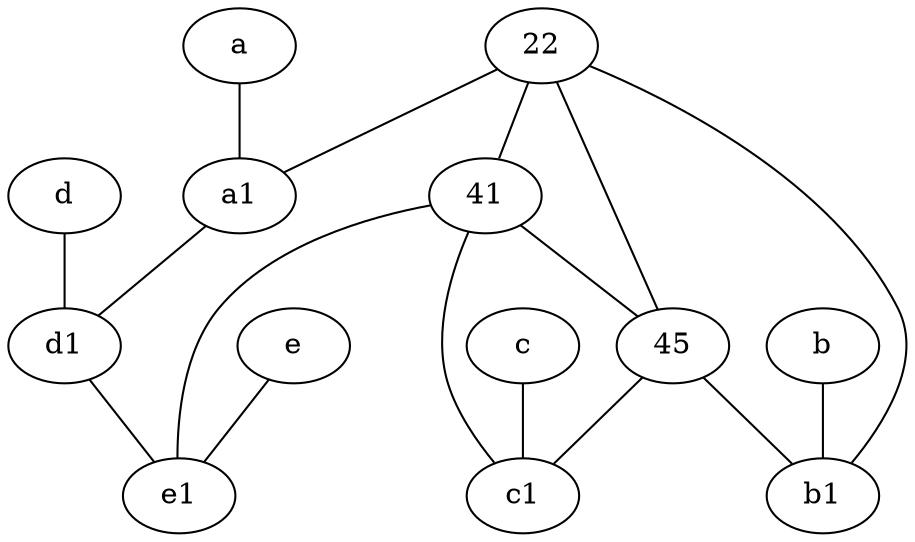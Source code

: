 graph {
	node [labelfontsize=50]
	d [labelfontsize=50 pos="2,5!"]
	c1 [labelfontsize=50 pos="4.5,3!"]
	e1 [labelfontsize=50 pos="7,7!"]
	b1 [labelfontsize=50 pos="9,4!"]
	a [labelfontsize=50 pos="8,2!"]
	b [labelfontsize=50 pos="10,4!"]
	22 [labelfontsize=50]
	41 [labelfontsize=50]
	45 [labelfontsize=50]
	a1 [labelfontsize=50 pos="8,3!"]
	d1 [labelfontsize=50 pos="3,5!"]
	e [labelfontsize=50 pos="7,9!"]
	c [labelfontsize=50 pos="4.5,2!"]
	41 -- c1
	b -- b1
	22 -- 45
	d -- d1
	41 -- e1
	22 -- 41
	d1 -- e1
	41 -- 45
	45 -- c1
	22 -- b1
	e -- e1
	a1 -- d1
	22 -- a1
	a -- a1
	45 -- b1
	c -- c1
}
